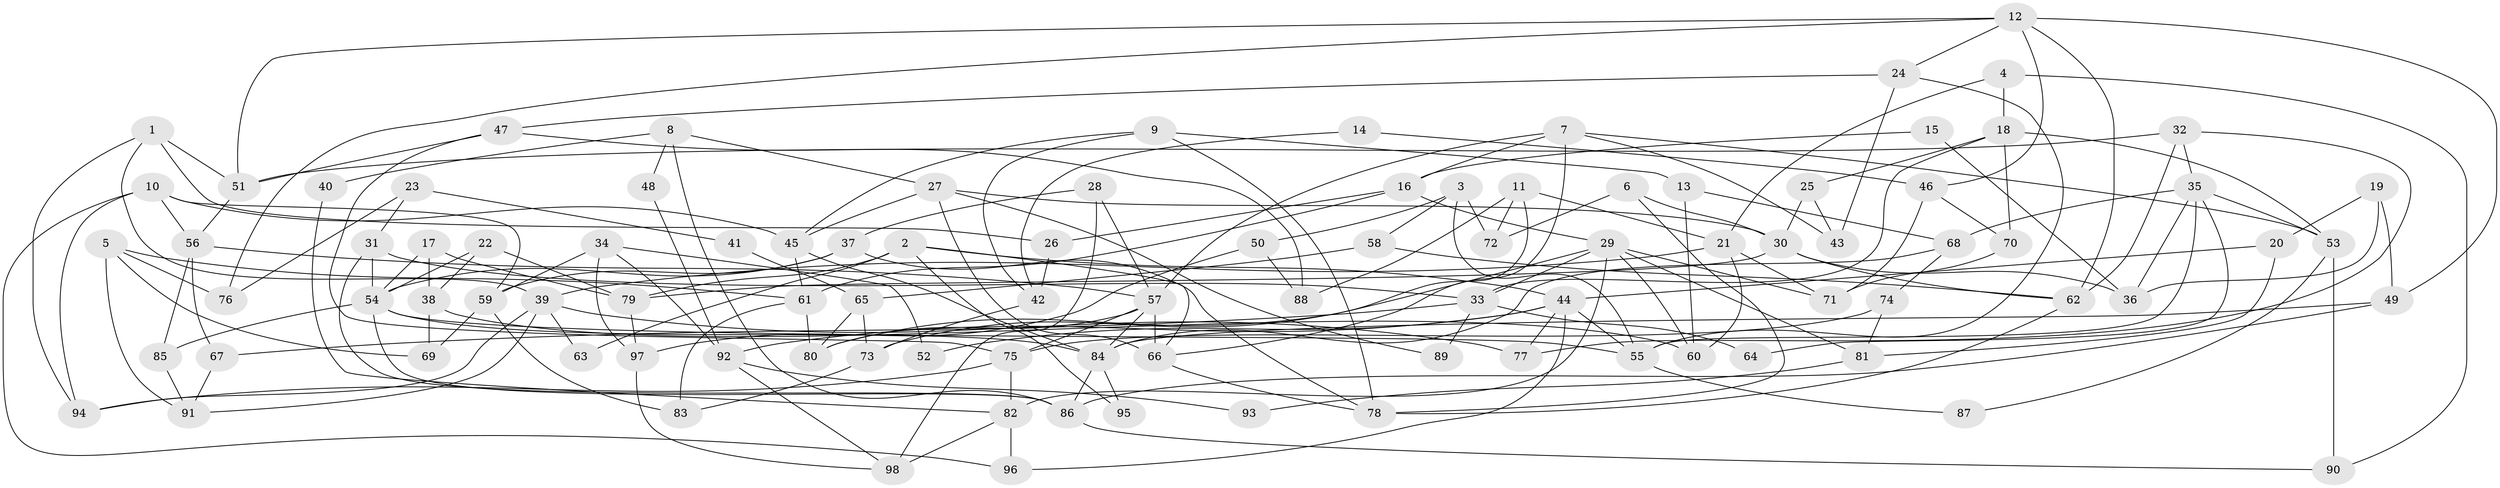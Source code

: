 // Generated by graph-tools (version 1.1) at 2025/11/02/27/25 16:11:19]
// undirected, 98 vertices, 196 edges
graph export_dot {
graph [start="1"]
  node [color=gray90,style=filled];
  1;
  2;
  3;
  4;
  5;
  6;
  7;
  8;
  9;
  10;
  11;
  12;
  13;
  14;
  15;
  16;
  17;
  18;
  19;
  20;
  21;
  22;
  23;
  24;
  25;
  26;
  27;
  28;
  29;
  30;
  31;
  32;
  33;
  34;
  35;
  36;
  37;
  38;
  39;
  40;
  41;
  42;
  43;
  44;
  45;
  46;
  47;
  48;
  49;
  50;
  51;
  52;
  53;
  54;
  55;
  56;
  57;
  58;
  59;
  60;
  61;
  62;
  63;
  64;
  65;
  66;
  67;
  68;
  69;
  70;
  71;
  72;
  73;
  74;
  75;
  76;
  77;
  78;
  79;
  80;
  81;
  82;
  83;
  84;
  85;
  86;
  87;
  88;
  89;
  90;
  91;
  92;
  93;
  94;
  95;
  96;
  97;
  98;
  1 -- 94;
  1 -- 51;
  1 -- 26;
  1 -- 39;
  2 -- 79;
  2 -- 66;
  2 -- 44;
  2 -- 63;
  2 -- 95;
  3 -- 50;
  3 -- 58;
  3 -- 55;
  3 -- 72;
  4 -- 90;
  4 -- 18;
  4 -- 21;
  5 -- 69;
  5 -- 61;
  5 -- 76;
  5 -- 91;
  6 -- 78;
  6 -- 30;
  6 -- 72;
  7 -- 57;
  7 -- 53;
  7 -- 16;
  7 -- 43;
  7 -- 66;
  8 -- 86;
  8 -- 27;
  8 -- 40;
  8 -- 48;
  9 -- 45;
  9 -- 78;
  9 -- 13;
  9 -- 42;
  10 -- 56;
  10 -- 45;
  10 -- 59;
  10 -- 94;
  10 -- 96;
  11 -- 21;
  11 -- 72;
  11 -- 73;
  11 -- 88;
  12 -- 49;
  12 -- 24;
  12 -- 46;
  12 -- 51;
  12 -- 62;
  12 -- 76;
  13 -- 68;
  13 -- 60;
  14 -- 46;
  14 -- 42;
  15 -- 36;
  15 -- 16;
  16 -- 26;
  16 -- 29;
  16 -- 61;
  17 -- 79;
  17 -- 54;
  17 -- 38;
  18 -- 70;
  18 -- 33;
  18 -- 25;
  18 -- 53;
  19 -- 20;
  19 -- 36;
  19 -- 49;
  20 -- 81;
  20 -- 44;
  21 -- 60;
  21 -- 39;
  21 -- 71;
  22 -- 54;
  22 -- 38;
  22 -- 79;
  23 -- 76;
  23 -- 31;
  23 -- 41;
  24 -- 55;
  24 -- 47;
  24 -- 43;
  25 -- 43;
  25 -- 30;
  26 -- 42;
  27 -- 66;
  27 -- 30;
  27 -- 45;
  27 -- 89;
  28 -- 57;
  28 -- 37;
  28 -- 98;
  29 -- 33;
  29 -- 60;
  29 -- 71;
  29 -- 80;
  29 -- 81;
  29 -- 82;
  30 -- 79;
  30 -- 36;
  30 -- 62;
  31 -- 86;
  31 -- 54;
  31 -- 33;
  32 -- 62;
  32 -- 77;
  32 -- 35;
  32 -- 51;
  33 -- 67;
  33 -- 64;
  33 -- 89;
  34 -- 92;
  34 -- 59;
  34 -- 52;
  34 -- 97;
  35 -- 55;
  35 -- 36;
  35 -- 53;
  35 -- 64;
  35 -- 68;
  37 -- 78;
  37 -- 54;
  37 -- 59;
  38 -- 60;
  38 -- 69;
  39 -- 63;
  39 -- 77;
  39 -- 91;
  39 -- 94;
  40 -- 82;
  41 -- 65;
  42 -- 73;
  44 -- 96;
  44 -- 52;
  44 -- 55;
  44 -- 77;
  44 -- 92;
  45 -- 84;
  45 -- 61;
  46 -- 71;
  46 -- 70;
  47 -- 51;
  47 -- 75;
  47 -- 88;
  48 -- 92;
  49 -- 86;
  49 -- 84;
  50 -- 97;
  50 -- 88;
  51 -- 56;
  53 -- 87;
  53 -- 90;
  54 -- 85;
  54 -- 55;
  54 -- 84;
  54 -- 86;
  55 -- 87;
  56 -- 57;
  56 -- 67;
  56 -- 85;
  57 -- 84;
  57 -- 80;
  57 -- 66;
  57 -- 75;
  58 -- 62;
  58 -- 65;
  59 -- 69;
  59 -- 83;
  61 -- 80;
  61 -- 83;
  62 -- 78;
  65 -- 73;
  65 -- 80;
  66 -- 78;
  67 -- 91;
  68 -- 84;
  68 -- 74;
  70 -- 71;
  73 -- 83;
  74 -- 75;
  74 -- 81;
  75 -- 94;
  75 -- 82;
  79 -- 97;
  81 -- 93;
  82 -- 96;
  82 -- 98;
  84 -- 86;
  84 -- 95;
  85 -- 91;
  86 -- 90;
  92 -- 98;
  92 -- 93;
  97 -- 98;
}
